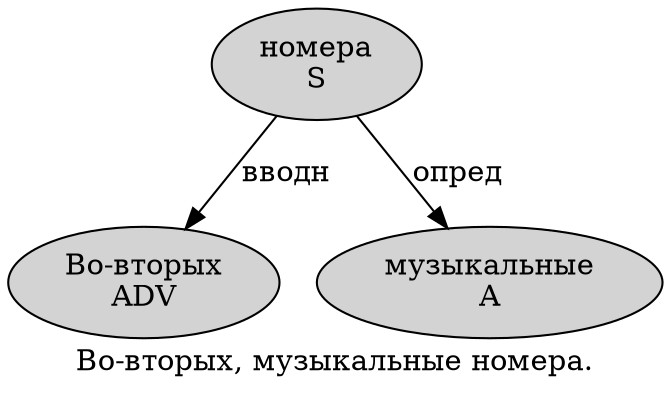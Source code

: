 digraph SENTENCE_1628 {
	graph [label="Во-вторых, музыкальные номера."]
	node [style=filled]
		0 [label="Во-вторых
ADV" color="" fillcolor=lightgray penwidth=1 shape=ellipse]
		2 [label="музыкальные
A" color="" fillcolor=lightgray penwidth=1 shape=ellipse]
		3 [label="номера
S" color="" fillcolor=lightgray penwidth=1 shape=ellipse]
			3 -> 0 [label="вводн"]
			3 -> 2 [label="опред"]
}